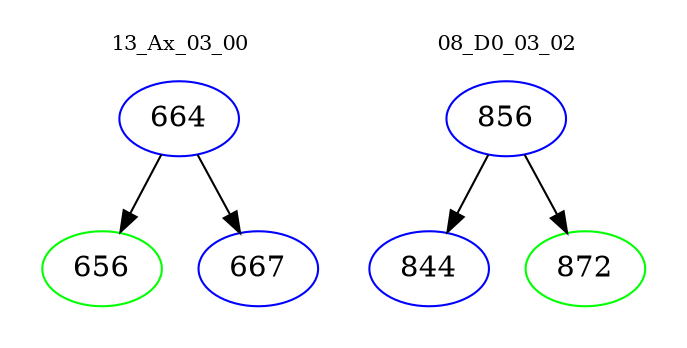 digraph{
subgraph cluster_0 {
color = white
label = "13_Ax_03_00";
fontsize=10;
T0_664 [label="664", color="blue"]
T0_664 -> T0_656 [color="black"]
T0_656 [label="656", color="green"]
T0_664 -> T0_667 [color="black"]
T0_667 [label="667", color="blue"]
}
subgraph cluster_1 {
color = white
label = "08_D0_03_02";
fontsize=10;
T1_856 [label="856", color="blue"]
T1_856 -> T1_844 [color="black"]
T1_844 [label="844", color="blue"]
T1_856 -> T1_872 [color="black"]
T1_872 [label="872", color="green"]
}
}
